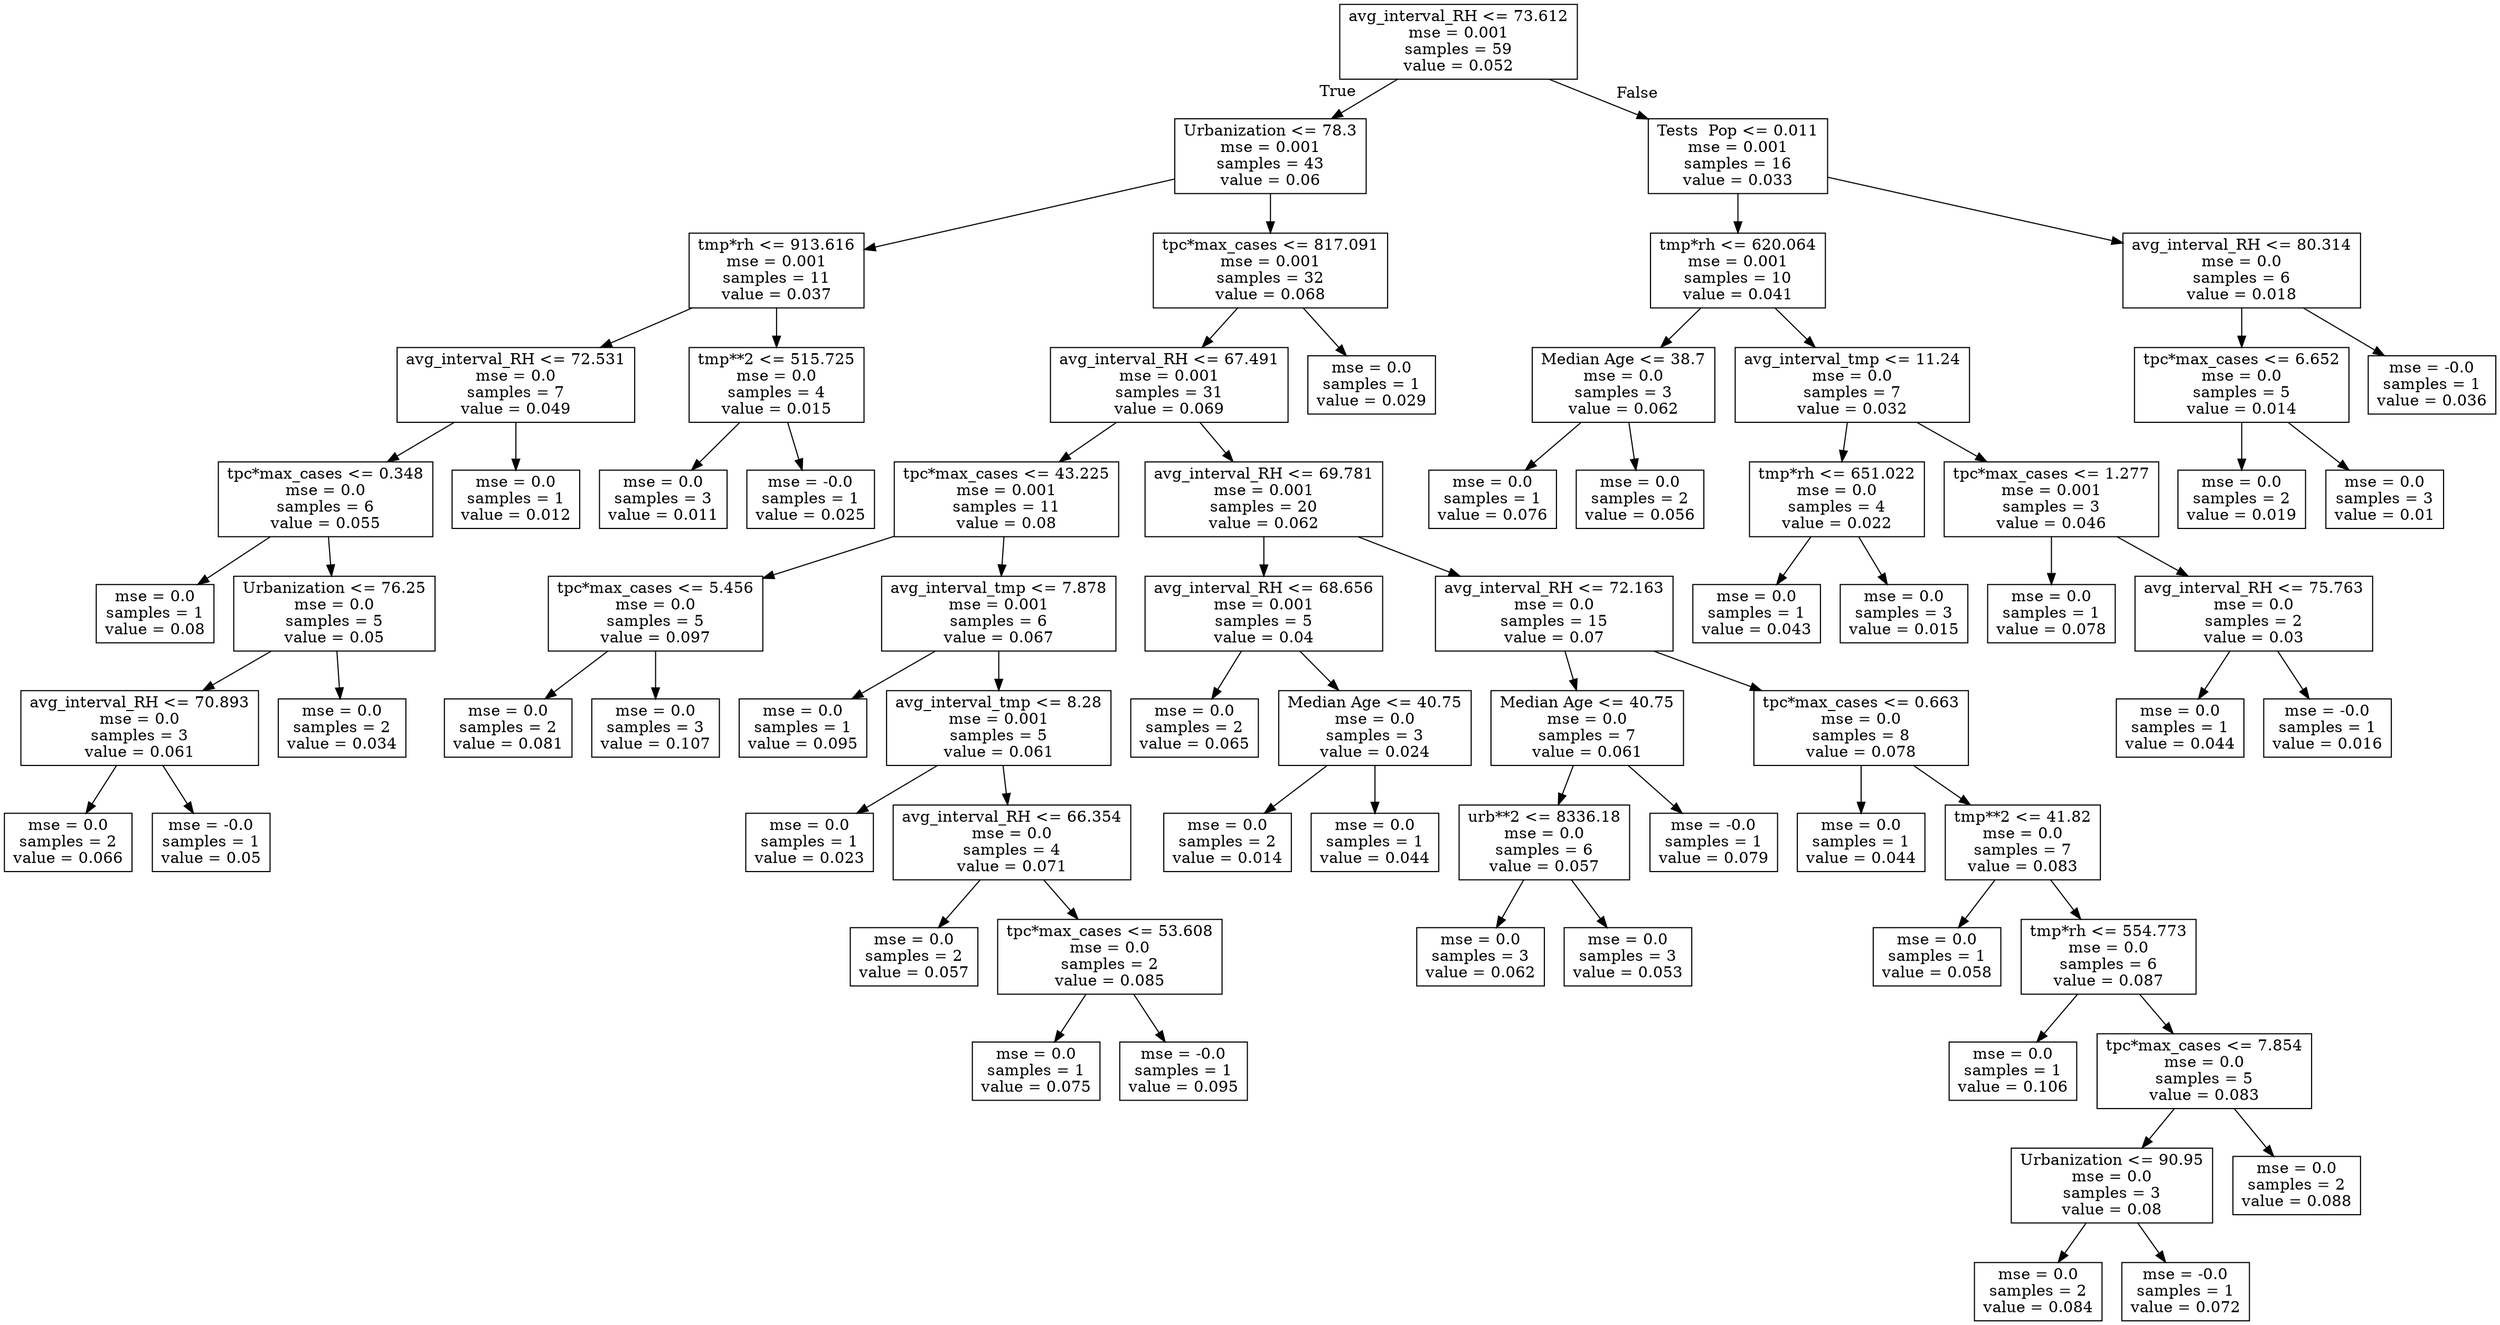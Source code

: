 digraph Tree {
node [shape=box] ;
0 [label="avg_interval_RH <= 73.612\nmse = 0.001\nsamples = 59\nvalue = 0.052"] ;
1 [label="Urbanization <= 78.3\nmse = 0.001\nsamples = 43\nvalue = 0.06"] ;
0 -> 1 [labeldistance=2.5, labelangle=45, headlabel="True"] ;
2 [label="tmp*rh <= 913.616\nmse = 0.001\nsamples = 11\nvalue = 0.037"] ;
1 -> 2 ;
3 [label="avg_interval_RH <= 72.531\nmse = 0.0\nsamples = 7\nvalue = 0.049"] ;
2 -> 3 ;
4 [label="tpc*max_cases <= 0.348\nmse = 0.0\nsamples = 6\nvalue = 0.055"] ;
3 -> 4 ;
5 [label="mse = 0.0\nsamples = 1\nvalue = 0.08"] ;
4 -> 5 ;
6 [label="Urbanization <= 76.25\nmse = 0.0\nsamples = 5\nvalue = 0.05"] ;
4 -> 6 ;
7 [label="avg_interval_RH <= 70.893\nmse = 0.0\nsamples = 3\nvalue = 0.061"] ;
6 -> 7 ;
8 [label="mse = 0.0\nsamples = 2\nvalue = 0.066"] ;
7 -> 8 ;
9 [label="mse = -0.0\nsamples = 1\nvalue = 0.05"] ;
7 -> 9 ;
10 [label="mse = 0.0\nsamples = 2\nvalue = 0.034"] ;
6 -> 10 ;
11 [label="mse = 0.0\nsamples = 1\nvalue = 0.012"] ;
3 -> 11 ;
12 [label="tmp**2 <= 515.725\nmse = 0.0\nsamples = 4\nvalue = 0.015"] ;
2 -> 12 ;
13 [label="mse = 0.0\nsamples = 3\nvalue = 0.011"] ;
12 -> 13 ;
14 [label="mse = -0.0\nsamples = 1\nvalue = 0.025"] ;
12 -> 14 ;
15 [label="tpc*max_cases <= 817.091\nmse = 0.001\nsamples = 32\nvalue = 0.068"] ;
1 -> 15 ;
16 [label="avg_interval_RH <= 67.491\nmse = 0.001\nsamples = 31\nvalue = 0.069"] ;
15 -> 16 ;
17 [label="tpc*max_cases <= 43.225\nmse = 0.001\nsamples = 11\nvalue = 0.08"] ;
16 -> 17 ;
18 [label="tpc*max_cases <= 5.456\nmse = 0.0\nsamples = 5\nvalue = 0.097"] ;
17 -> 18 ;
19 [label="mse = 0.0\nsamples = 2\nvalue = 0.081"] ;
18 -> 19 ;
20 [label="mse = 0.0\nsamples = 3\nvalue = 0.107"] ;
18 -> 20 ;
21 [label="avg_interval_tmp <= 7.878\nmse = 0.001\nsamples = 6\nvalue = 0.067"] ;
17 -> 21 ;
22 [label="mse = 0.0\nsamples = 1\nvalue = 0.095"] ;
21 -> 22 ;
23 [label="avg_interval_tmp <= 8.28\nmse = 0.001\nsamples = 5\nvalue = 0.061"] ;
21 -> 23 ;
24 [label="mse = 0.0\nsamples = 1\nvalue = 0.023"] ;
23 -> 24 ;
25 [label="avg_interval_RH <= 66.354\nmse = 0.0\nsamples = 4\nvalue = 0.071"] ;
23 -> 25 ;
26 [label="mse = 0.0\nsamples = 2\nvalue = 0.057"] ;
25 -> 26 ;
27 [label="tpc*max_cases <= 53.608\nmse = 0.0\nsamples = 2\nvalue = 0.085"] ;
25 -> 27 ;
28 [label="mse = 0.0\nsamples = 1\nvalue = 0.075"] ;
27 -> 28 ;
29 [label="mse = -0.0\nsamples = 1\nvalue = 0.095"] ;
27 -> 29 ;
30 [label="avg_interval_RH <= 69.781\nmse = 0.001\nsamples = 20\nvalue = 0.062"] ;
16 -> 30 ;
31 [label="avg_interval_RH <= 68.656\nmse = 0.001\nsamples = 5\nvalue = 0.04"] ;
30 -> 31 ;
32 [label="mse = 0.0\nsamples = 2\nvalue = 0.065"] ;
31 -> 32 ;
33 [label="Median Age <= 40.75\nmse = 0.0\nsamples = 3\nvalue = 0.024"] ;
31 -> 33 ;
34 [label="mse = 0.0\nsamples = 2\nvalue = 0.014"] ;
33 -> 34 ;
35 [label="mse = 0.0\nsamples = 1\nvalue = 0.044"] ;
33 -> 35 ;
36 [label="avg_interval_RH <= 72.163\nmse = 0.0\nsamples = 15\nvalue = 0.07"] ;
30 -> 36 ;
37 [label="Median Age <= 40.75\nmse = 0.0\nsamples = 7\nvalue = 0.061"] ;
36 -> 37 ;
38 [label="urb**2 <= 8336.18\nmse = 0.0\nsamples = 6\nvalue = 0.057"] ;
37 -> 38 ;
39 [label="mse = 0.0\nsamples = 3\nvalue = 0.062"] ;
38 -> 39 ;
40 [label="mse = 0.0\nsamples = 3\nvalue = 0.053"] ;
38 -> 40 ;
41 [label="mse = -0.0\nsamples = 1\nvalue = 0.079"] ;
37 -> 41 ;
42 [label="tpc*max_cases <= 0.663\nmse = 0.0\nsamples = 8\nvalue = 0.078"] ;
36 -> 42 ;
43 [label="mse = 0.0\nsamples = 1\nvalue = 0.044"] ;
42 -> 43 ;
44 [label="tmp**2 <= 41.82\nmse = 0.0\nsamples = 7\nvalue = 0.083"] ;
42 -> 44 ;
45 [label="mse = 0.0\nsamples = 1\nvalue = 0.058"] ;
44 -> 45 ;
46 [label="tmp*rh <= 554.773\nmse = 0.0\nsamples = 6\nvalue = 0.087"] ;
44 -> 46 ;
47 [label="mse = 0.0\nsamples = 1\nvalue = 0.106"] ;
46 -> 47 ;
48 [label="tpc*max_cases <= 7.854\nmse = 0.0\nsamples = 5\nvalue = 0.083"] ;
46 -> 48 ;
49 [label="Urbanization <= 90.95\nmse = 0.0\nsamples = 3\nvalue = 0.08"] ;
48 -> 49 ;
50 [label="mse = 0.0\nsamples = 2\nvalue = 0.084"] ;
49 -> 50 ;
51 [label="mse = -0.0\nsamples = 1\nvalue = 0.072"] ;
49 -> 51 ;
52 [label="mse = 0.0\nsamples = 2\nvalue = 0.088"] ;
48 -> 52 ;
53 [label="mse = 0.0\nsamples = 1\nvalue = 0.029"] ;
15 -> 53 ;
54 [label="Tests \ Pop <= 0.011\nmse = 0.001\nsamples = 16\nvalue = 0.033"] ;
0 -> 54 [labeldistance=2.5, labelangle=-45, headlabel="False"] ;
55 [label="tmp*rh <= 620.064\nmse = 0.001\nsamples = 10\nvalue = 0.041"] ;
54 -> 55 ;
56 [label="Median Age <= 38.7\nmse = 0.0\nsamples = 3\nvalue = 0.062"] ;
55 -> 56 ;
57 [label="mse = 0.0\nsamples = 1\nvalue = 0.076"] ;
56 -> 57 ;
58 [label="mse = 0.0\nsamples = 2\nvalue = 0.056"] ;
56 -> 58 ;
59 [label="avg_interval_tmp <= 11.24\nmse = 0.0\nsamples = 7\nvalue = 0.032"] ;
55 -> 59 ;
60 [label="tmp*rh <= 651.022\nmse = 0.0\nsamples = 4\nvalue = 0.022"] ;
59 -> 60 ;
61 [label="mse = 0.0\nsamples = 1\nvalue = 0.043"] ;
60 -> 61 ;
62 [label="mse = 0.0\nsamples = 3\nvalue = 0.015"] ;
60 -> 62 ;
63 [label="tpc*max_cases <= 1.277\nmse = 0.001\nsamples = 3\nvalue = 0.046"] ;
59 -> 63 ;
64 [label="mse = 0.0\nsamples = 1\nvalue = 0.078"] ;
63 -> 64 ;
65 [label="avg_interval_RH <= 75.763\nmse = 0.0\nsamples = 2\nvalue = 0.03"] ;
63 -> 65 ;
66 [label="mse = 0.0\nsamples = 1\nvalue = 0.044"] ;
65 -> 66 ;
67 [label="mse = -0.0\nsamples = 1\nvalue = 0.016"] ;
65 -> 67 ;
68 [label="avg_interval_RH <= 80.314\nmse = 0.0\nsamples = 6\nvalue = 0.018"] ;
54 -> 68 ;
69 [label="tpc*max_cases <= 6.652\nmse = 0.0\nsamples = 5\nvalue = 0.014"] ;
68 -> 69 ;
70 [label="mse = 0.0\nsamples = 2\nvalue = 0.019"] ;
69 -> 70 ;
71 [label="mse = 0.0\nsamples = 3\nvalue = 0.01"] ;
69 -> 71 ;
72 [label="mse = -0.0\nsamples = 1\nvalue = 0.036"] ;
68 -> 72 ;
}